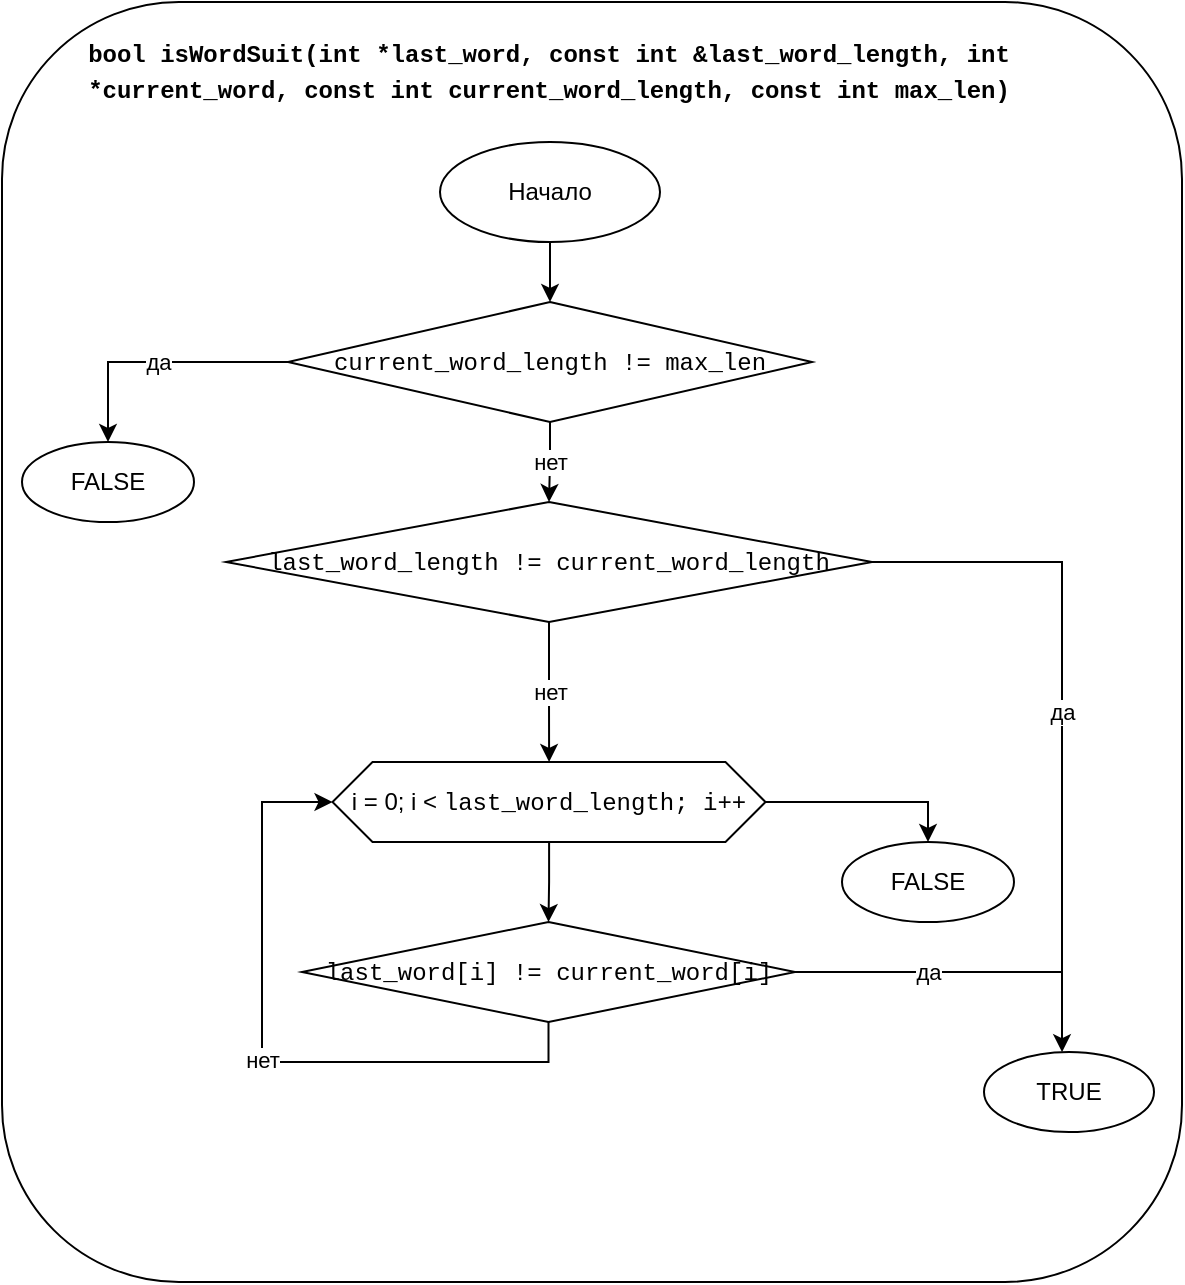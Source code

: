 <mxfile version="15.1.3" type="device"><diagram id="MSJ1lirxqLW5yqwcv_71" name="Page-1"><mxGraphModel dx="946" dy="672" grid="1" gridSize="10" guides="1" tooltips="1" connect="1" arrows="1" fold="1" page="1" pageScale="1" pageWidth="827" pageHeight="1169" math="0" shadow="0"><root><mxCell id="0"/><mxCell id="1" parent="0"/><mxCell id="SVba3_AKJR1cuNkCx1pW-2" value="&lt;div style=&quot;font-family: &amp;quot;menlo&amp;quot; , &amp;quot;monaco&amp;quot; , &amp;quot;courier new&amp;quot; , monospace ; line-height: 18px&quot;&gt;&lt;font&gt;&lt;b&gt;bool isWordSuit(int *last_word, const int &amp;amp;last_word_length, int *current_word, const int current_word_length, const int max_len)&lt;/b&gt;&lt;/font&gt;&lt;/div&gt;" style="text;html=1;strokeColor=none;fillColor=none;align=center;verticalAlign=middle;whiteSpace=wrap;rounded=0;" parent="1" vertex="1"><mxGeometry x="172" y="60" width="483" height="70" as="geometry"/></mxCell><mxCell id="SVba3_AKJR1cuNkCx1pW-5" value="" style="rounded=1;whiteSpace=wrap;html=1;fillColor=none;" parent="1" vertex="1"><mxGeometry x="140" y="60" width="590" height="640" as="geometry"/></mxCell><mxCell id="SVba3_AKJR1cuNkCx1pW-9" value="" style="edgeStyle=orthogonalEdgeStyle;rounded=0;orthogonalLoop=1;jettySize=auto;html=1;" parent="1" source="SVba3_AKJR1cuNkCx1pW-7" target="SVba3_AKJR1cuNkCx1pW-8" edge="1"><mxGeometry relative="1" as="geometry"/></mxCell><mxCell id="SVba3_AKJR1cuNkCx1pW-7" value="Начало" style="ellipse;whiteSpace=wrap;html=1;fillColor=none;" parent="1" vertex="1"><mxGeometry x="359" y="130" width="110" height="50" as="geometry"/></mxCell><mxCell id="SVba3_AKJR1cuNkCx1pW-11" value="да" style="edgeStyle=orthogonalEdgeStyle;rounded=0;orthogonalLoop=1;jettySize=auto;html=1;" parent="1" source="SVba3_AKJR1cuNkCx1pW-8" target="SVba3_AKJR1cuNkCx1pW-10" edge="1"><mxGeometry relative="1" as="geometry"/></mxCell><mxCell id="SVba3_AKJR1cuNkCx1pW-13" value="нет" style="edgeStyle=orthogonalEdgeStyle;rounded=0;orthogonalLoop=1;jettySize=auto;html=1;" parent="1" source="SVba3_AKJR1cuNkCx1pW-8" target="SVba3_AKJR1cuNkCx1pW-12" edge="1"><mxGeometry relative="1" as="geometry"/></mxCell><mxCell id="SVba3_AKJR1cuNkCx1pW-8" value="&lt;div style=&quot;font-family: menlo, monaco, &amp;quot;courier new&amp;quot;, monospace; line-height: 18px;&quot;&gt;current_word_length &lt;span style=&quot;&quot;&gt;!=&lt;/span&gt; max_len&lt;/div&gt;" style="rhombus;whiteSpace=wrap;html=1;fillColor=none;" parent="1" vertex="1"><mxGeometry x="283" y="210" width="262" height="60" as="geometry"/></mxCell><mxCell id="SVba3_AKJR1cuNkCx1pW-10" value="FALSE" style="ellipse;whiteSpace=wrap;html=1;fillColor=none;" parent="1" vertex="1"><mxGeometry x="150" y="280" width="86" height="40" as="geometry"/></mxCell><mxCell id="SVba3_AKJR1cuNkCx1pW-15" value="да" style="edgeStyle=orthogonalEdgeStyle;rounded=0;orthogonalLoop=1;jettySize=auto;html=1;" parent="1" source="SVba3_AKJR1cuNkCx1pW-12" target="SVba3_AKJR1cuNkCx1pW-14" edge="1"><mxGeometry relative="1" as="geometry"><Array as="points"><mxPoint x="670" y="340"/></Array></mxGeometry></mxCell><mxCell id="SVba3_AKJR1cuNkCx1pW-17" value="нет" style="edgeStyle=orthogonalEdgeStyle;rounded=0;orthogonalLoop=1;jettySize=auto;html=1;" parent="1" source="SVba3_AKJR1cuNkCx1pW-12" target="SVba3_AKJR1cuNkCx1pW-16" edge="1"><mxGeometry relative="1" as="geometry"/></mxCell><mxCell id="SVba3_AKJR1cuNkCx1pW-12" value="&lt;div style=&quot;font-family: menlo, monaco, &amp;quot;courier new&amp;quot;, monospace; line-height: 18px;&quot;&gt;last_word_length &lt;span style=&quot;&quot;&gt;!=&lt;/span&gt; current_word_length&lt;/div&gt;" style="rhombus;whiteSpace=wrap;html=1;fillColor=none;" parent="1" vertex="1"><mxGeometry x="252" y="310" width="323" height="60" as="geometry"/></mxCell><mxCell id="SVba3_AKJR1cuNkCx1pW-14" value="TRUE" style="ellipse;whiteSpace=wrap;html=1;fillColor=none;" parent="1" vertex="1"><mxGeometry x="631" y="585" width="85" height="40" as="geometry"/></mxCell><mxCell id="SVba3_AKJR1cuNkCx1pW-19" value="" style="edgeStyle=orthogonalEdgeStyle;rounded=0;orthogonalLoop=1;jettySize=auto;html=1;" parent="1" source="SVba3_AKJR1cuNkCx1pW-16" target="SVba3_AKJR1cuNkCx1pW-18" edge="1"><mxGeometry relative="1" as="geometry"/></mxCell><mxCell id="SVba3_AKJR1cuNkCx1pW-29" value="" style="edgeStyle=orthogonalEdgeStyle;rounded=0;orthogonalLoop=1;jettySize=auto;html=1;endArrow=classic;endFill=1;" parent="1" source="SVba3_AKJR1cuNkCx1pW-16" target="SVba3_AKJR1cuNkCx1pW-28" edge="1"><mxGeometry relative="1" as="geometry"><Array as="points"><mxPoint x="603" y="460"/></Array></mxGeometry></mxCell><mxCell id="SVba3_AKJR1cuNkCx1pW-16" value="i = 0; i &amp;lt;&amp;nbsp;&lt;span style=&quot;font-family: menlo, monaco, &amp;quot;courier new&amp;quot;, monospace;&quot;&gt;last_word_length&lt;/span&gt;&lt;span style=&quot;font-family: menlo, monaco, &amp;quot;courier new&amp;quot;, monospace;&quot;&gt;; &lt;/span&gt;&lt;span style=&quot;font-family: menlo, monaco, &amp;quot;courier new&amp;quot;, monospace;&quot;&gt;i&lt;/span&gt;&lt;span style=&quot;font-family: menlo, monaco, &amp;quot;courier new&amp;quot;, monospace;&quot;&gt;++&lt;/span&gt;" style="shape=hexagon;perimeter=hexagonPerimeter2;whiteSpace=wrap;html=1;fixedSize=1;fillColor=none;" parent="1" vertex="1"><mxGeometry x="305.25" y="440" width="216.5" height="40" as="geometry"/></mxCell><mxCell id="SVba3_AKJR1cuNkCx1pW-22" value="да" style="edgeStyle=orthogonalEdgeStyle;rounded=0;orthogonalLoop=1;jettySize=auto;html=1;endArrow=none;endFill=0;" parent="1" source="SVba3_AKJR1cuNkCx1pW-18" edge="1"><mxGeometry relative="1" as="geometry"><mxPoint x="670" y="545" as="targetPoint"/></mxGeometry></mxCell><mxCell id="SVba3_AKJR1cuNkCx1pW-24" value="нет" style="edgeStyle=orthogonalEdgeStyle;rounded=0;orthogonalLoop=1;jettySize=auto;html=1;endArrow=classic;endFill=1;entryX=0;entryY=0.5;entryDx=0;entryDy=0;" parent="1" source="SVba3_AKJR1cuNkCx1pW-18" target="SVba3_AKJR1cuNkCx1pW-16" edge="1"><mxGeometry relative="1" as="geometry"><mxPoint x="413.3" y="645" as="targetPoint"/><Array as="points"><mxPoint x="413" y="590"/><mxPoint x="270" y="590"/><mxPoint x="270" y="460"/></Array></mxGeometry></mxCell><mxCell id="SVba3_AKJR1cuNkCx1pW-18" value="&lt;div style=&quot;font-family: menlo, monaco, &amp;quot;courier new&amp;quot;, monospace; line-height: 18px;&quot;&gt;&lt;span style=&quot;&quot;&gt;last_word&lt;/span&gt;[i] &lt;span style=&quot;&quot;&gt;!=&lt;/span&gt; &lt;span style=&quot;&quot;&gt;current_word&lt;/span&gt;[i]&lt;/div&gt;" style="rhombus;whiteSpace=wrap;html=1;fillColor=none;" parent="1" vertex="1"><mxGeometry x="290" y="520" width="246.5" height="50" as="geometry"/></mxCell><mxCell id="SVba3_AKJR1cuNkCx1pW-28" value="FALSE" style="ellipse;whiteSpace=wrap;html=1;fillColor=none;" parent="1" vertex="1"><mxGeometry x="560" y="480" width="86" height="40" as="geometry"/></mxCell></root></mxGraphModel></diagram></mxfile>